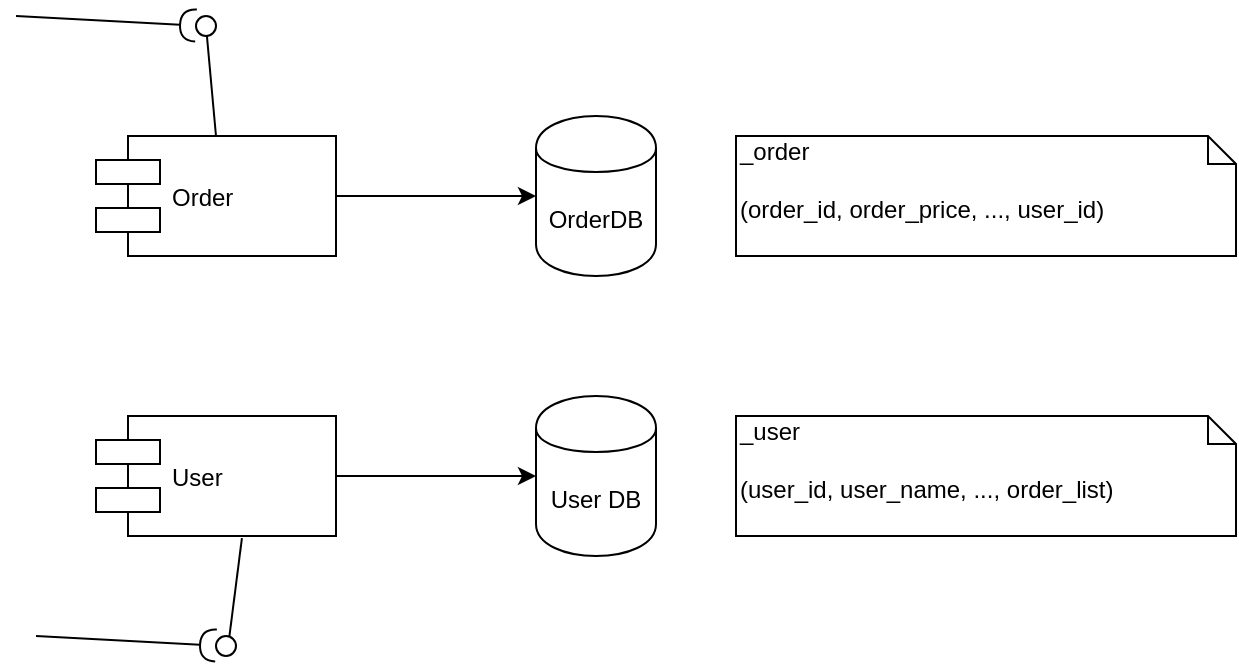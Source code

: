 <mxfile version="12.1.3" type="device" pages="1"><diagram id="S_3uy0v2CNbklXZrJiU6" name="Page-1"><mxGraphModel dx="1422" dy="731" grid="1" gridSize="10" guides="1" tooltips="1" connect="1" arrows="1" fold="1" page="1" pageScale="1" pageWidth="850" pageHeight="1100" math="0" shadow="0"><root><mxCell id="0"/><mxCell id="1" parent="0"/><mxCell id="raiVXQ_f76gE8ZhzcMyJ-1" value="Order" style="shape=component;align=left;spacingLeft=36;" vertex="1" parent="1"><mxGeometry x="210" y="160" width="120" height="60" as="geometry"/></mxCell><mxCell id="raiVXQ_f76gE8ZhzcMyJ-2" value="User" style="shape=component;align=left;spacingLeft=36;" vertex="1" parent="1"><mxGeometry x="210" y="300" width="120" height="60" as="geometry"/></mxCell><mxCell id="raiVXQ_f76gE8ZhzcMyJ-3" value="" style="rounded=0;orthogonalLoop=1;jettySize=auto;html=1;endArrow=none;endFill=0;exitX=0.5;exitY=0;exitDx=0;exitDy=0;" edge="1" target="raiVXQ_f76gE8ZhzcMyJ-5" parent="1" source="raiVXQ_f76gE8ZhzcMyJ-1"><mxGeometry relative="1" as="geometry"><mxPoint x="210" y="385" as="sourcePoint"/></mxGeometry></mxCell><mxCell id="raiVXQ_f76gE8ZhzcMyJ-5" value="" style="ellipse;whiteSpace=wrap;html=1;fontFamily=Helvetica;fontSize=12;fontColor=#000000;align=center;strokeColor=#000000;fillColor=#ffffff;points=[];aspect=fixed;resizable=0;" vertex="1" parent="1"><mxGeometry x="260" y="100" width="10" height="10" as="geometry"/></mxCell><mxCell id="raiVXQ_f76gE8ZhzcMyJ-6" value="" style="rounded=0;orthogonalLoop=1;jettySize=auto;html=1;endArrow=halfCircle;endFill=0;endSize=6;strokeWidth=1;" edge="1" parent="1" target="raiVXQ_f76gE8ZhzcMyJ-5"><mxGeometry relative="1" as="geometry"><mxPoint x="170" y="100" as="sourcePoint"/><mxPoint x="260" y="110" as="targetPoint"/><Array as="points"/></mxGeometry></mxCell><mxCell id="raiVXQ_f76gE8ZhzcMyJ-7" value="" style="rounded=0;orthogonalLoop=1;jettySize=auto;html=1;endArrow=none;endFill=0;exitX=0.608;exitY=1.017;exitDx=0;exitDy=0;exitPerimeter=0;" edge="1" parent="1" source="raiVXQ_f76gE8ZhzcMyJ-2"><mxGeometry relative="1" as="geometry"><mxPoint x="280" y="470" as="sourcePoint"/><mxPoint x="275.453" y="419.979" as="targetPoint"/></mxGeometry></mxCell><mxCell id="raiVXQ_f76gE8ZhzcMyJ-8" value="" style="rounded=0;orthogonalLoop=1;jettySize=auto;html=1;endArrow=halfCircle;endFill=0;endSize=6;strokeWidth=1;" edge="1" parent="1"><mxGeometry relative="1" as="geometry"><mxPoint x="180" y="410" as="sourcePoint"/><mxPoint x="270.007" y="414.737" as="targetPoint"/><Array as="points"/></mxGeometry></mxCell><mxCell id="raiVXQ_f76gE8ZhzcMyJ-9" value="" style="ellipse;whiteSpace=wrap;html=1;fontFamily=Helvetica;fontSize=12;fontColor=#000000;align=center;strokeColor=#000000;fillColor=#ffffff;points=[];aspect=fixed;resizable=0;" vertex="1" parent="1"><mxGeometry x="270" y="410" width="10" height="10" as="geometry"/></mxCell><mxCell id="raiVXQ_f76gE8ZhzcMyJ-10" value="OrderDB" style="shape=cylinder;whiteSpace=wrap;html=1;boundedLbl=1;backgroundOutline=1;" vertex="1" parent="1"><mxGeometry x="430" y="150" width="60" height="80" as="geometry"/></mxCell><mxCell id="raiVXQ_f76gE8ZhzcMyJ-11" value="User DB" style="shape=cylinder;whiteSpace=wrap;html=1;boundedLbl=1;backgroundOutline=1;" vertex="1" parent="1"><mxGeometry x="430" y="290" width="60" height="80" as="geometry"/></mxCell><mxCell id="raiVXQ_f76gE8ZhzcMyJ-12" value="" style="endArrow=classic;html=1;exitX=1;exitY=0.5;exitDx=0;exitDy=0;entryX=0;entryY=0.5;entryDx=0;entryDy=0;" edge="1" parent="1" source="raiVXQ_f76gE8ZhzcMyJ-1" target="raiVXQ_f76gE8ZhzcMyJ-10"><mxGeometry width="50" height="50" relative="1" as="geometry"><mxPoint x="160" y="440" as="sourcePoint"/><mxPoint x="210" y="390" as="targetPoint"/></mxGeometry></mxCell><mxCell id="raiVXQ_f76gE8ZhzcMyJ-13" value="" style="endArrow=classic;html=1;exitX=1;exitY=0.5;exitDx=0;exitDy=0;entryX=0;entryY=0.5;entryDx=0;entryDy=0;" edge="1" parent="1"><mxGeometry width="50" height="50" relative="1" as="geometry"><mxPoint x="330" y="330" as="sourcePoint"/><mxPoint x="430" y="330" as="targetPoint"/></mxGeometry></mxCell><mxCell id="raiVXQ_f76gE8ZhzcMyJ-15" value="&lt;div&gt;_order&lt;/div&gt;&lt;div&gt;&lt;br&gt;&lt;/div&gt;&lt;div&gt;(order_id, order_price, ..., user_id)&lt;br&gt;&lt;/div&gt;" style="shape=note;whiteSpace=wrap;html=1;size=14;verticalAlign=top;align=left;spacingTop=-6;" vertex="1" parent="1"><mxGeometry x="530" y="160" width="250" height="60" as="geometry"/></mxCell><mxCell id="raiVXQ_f76gE8ZhzcMyJ-16" value="&lt;div&gt;_user&lt;/div&gt;&lt;div&gt;&lt;br&gt;&lt;/div&gt;&lt;div&gt;(user_id, user_name, ..., order_list)&lt;br&gt;&lt;/div&gt;" style="shape=note;whiteSpace=wrap;html=1;size=14;verticalAlign=top;align=left;spacingTop=-6;" vertex="1" parent="1"><mxGeometry x="530" y="300" width="250" height="60" as="geometry"/></mxCell></root></mxGraphModel></diagram></mxfile>